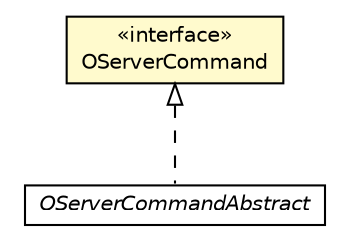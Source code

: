 #!/usr/local/bin/dot
#
# Class diagram 
# Generated by UMLGraph version R5_6-24-gf6e263 (http://www.umlgraph.org/)
#

digraph G {
	edge [fontname="Helvetica",fontsize=10,labelfontname="Helvetica",labelfontsize=10];
	node [fontname="Helvetica",fontsize=10,shape=plaintext];
	nodesep=0.25;
	ranksep=0.5;
	// com.orientechnologies.orient.server.network.protocol.http.command.OServerCommand
	c3690084 [label=<<table title="com.orientechnologies.orient.server.network.protocol.http.command.OServerCommand" border="0" cellborder="1" cellspacing="0" cellpadding="2" port="p" bgcolor="lemonChiffon" href="./OServerCommand.html">
		<tr><td><table border="0" cellspacing="0" cellpadding="1">
<tr><td align="center" balign="center"> &#171;interface&#187; </td></tr>
<tr><td align="center" balign="center"> OServerCommand </td></tr>
		</table></td></tr>
		</table>>, URL="./OServerCommand.html", fontname="Helvetica", fontcolor="black", fontsize=10.0];
	// com.orientechnologies.orient.server.network.protocol.http.command.OServerCommandAbstract
	c3690088 [label=<<table title="com.orientechnologies.orient.server.network.protocol.http.command.OServerCommandAbstract" border="0" cellborder="1" cellspacing="0" cellpadding="2" port="p" href="./OServerCommandAbstract.html">
		<tr><td><table border="0" cellspacing="0" cellpadding="1">
<tr><td align="center" balign="center"><font face="Helvetica-Oblique"> OServerCommandAbstract </font></td></tr>
		</table></td></tr>
		</table>>, URL="./OServerCommandAbstract.html", fontname="Helvetica", fontcolor="black", fontsize=10.0];
	//com.orientechnologies.orient.server.network.protocol.http.command.OServerCommandAbstract implements com.orientechnologies.orient.server.network.protocol.http.command.OServerCommand
	c3690084:p -> c3690088:p [dir=back,arrowtail=empty,style=dashed];
}

